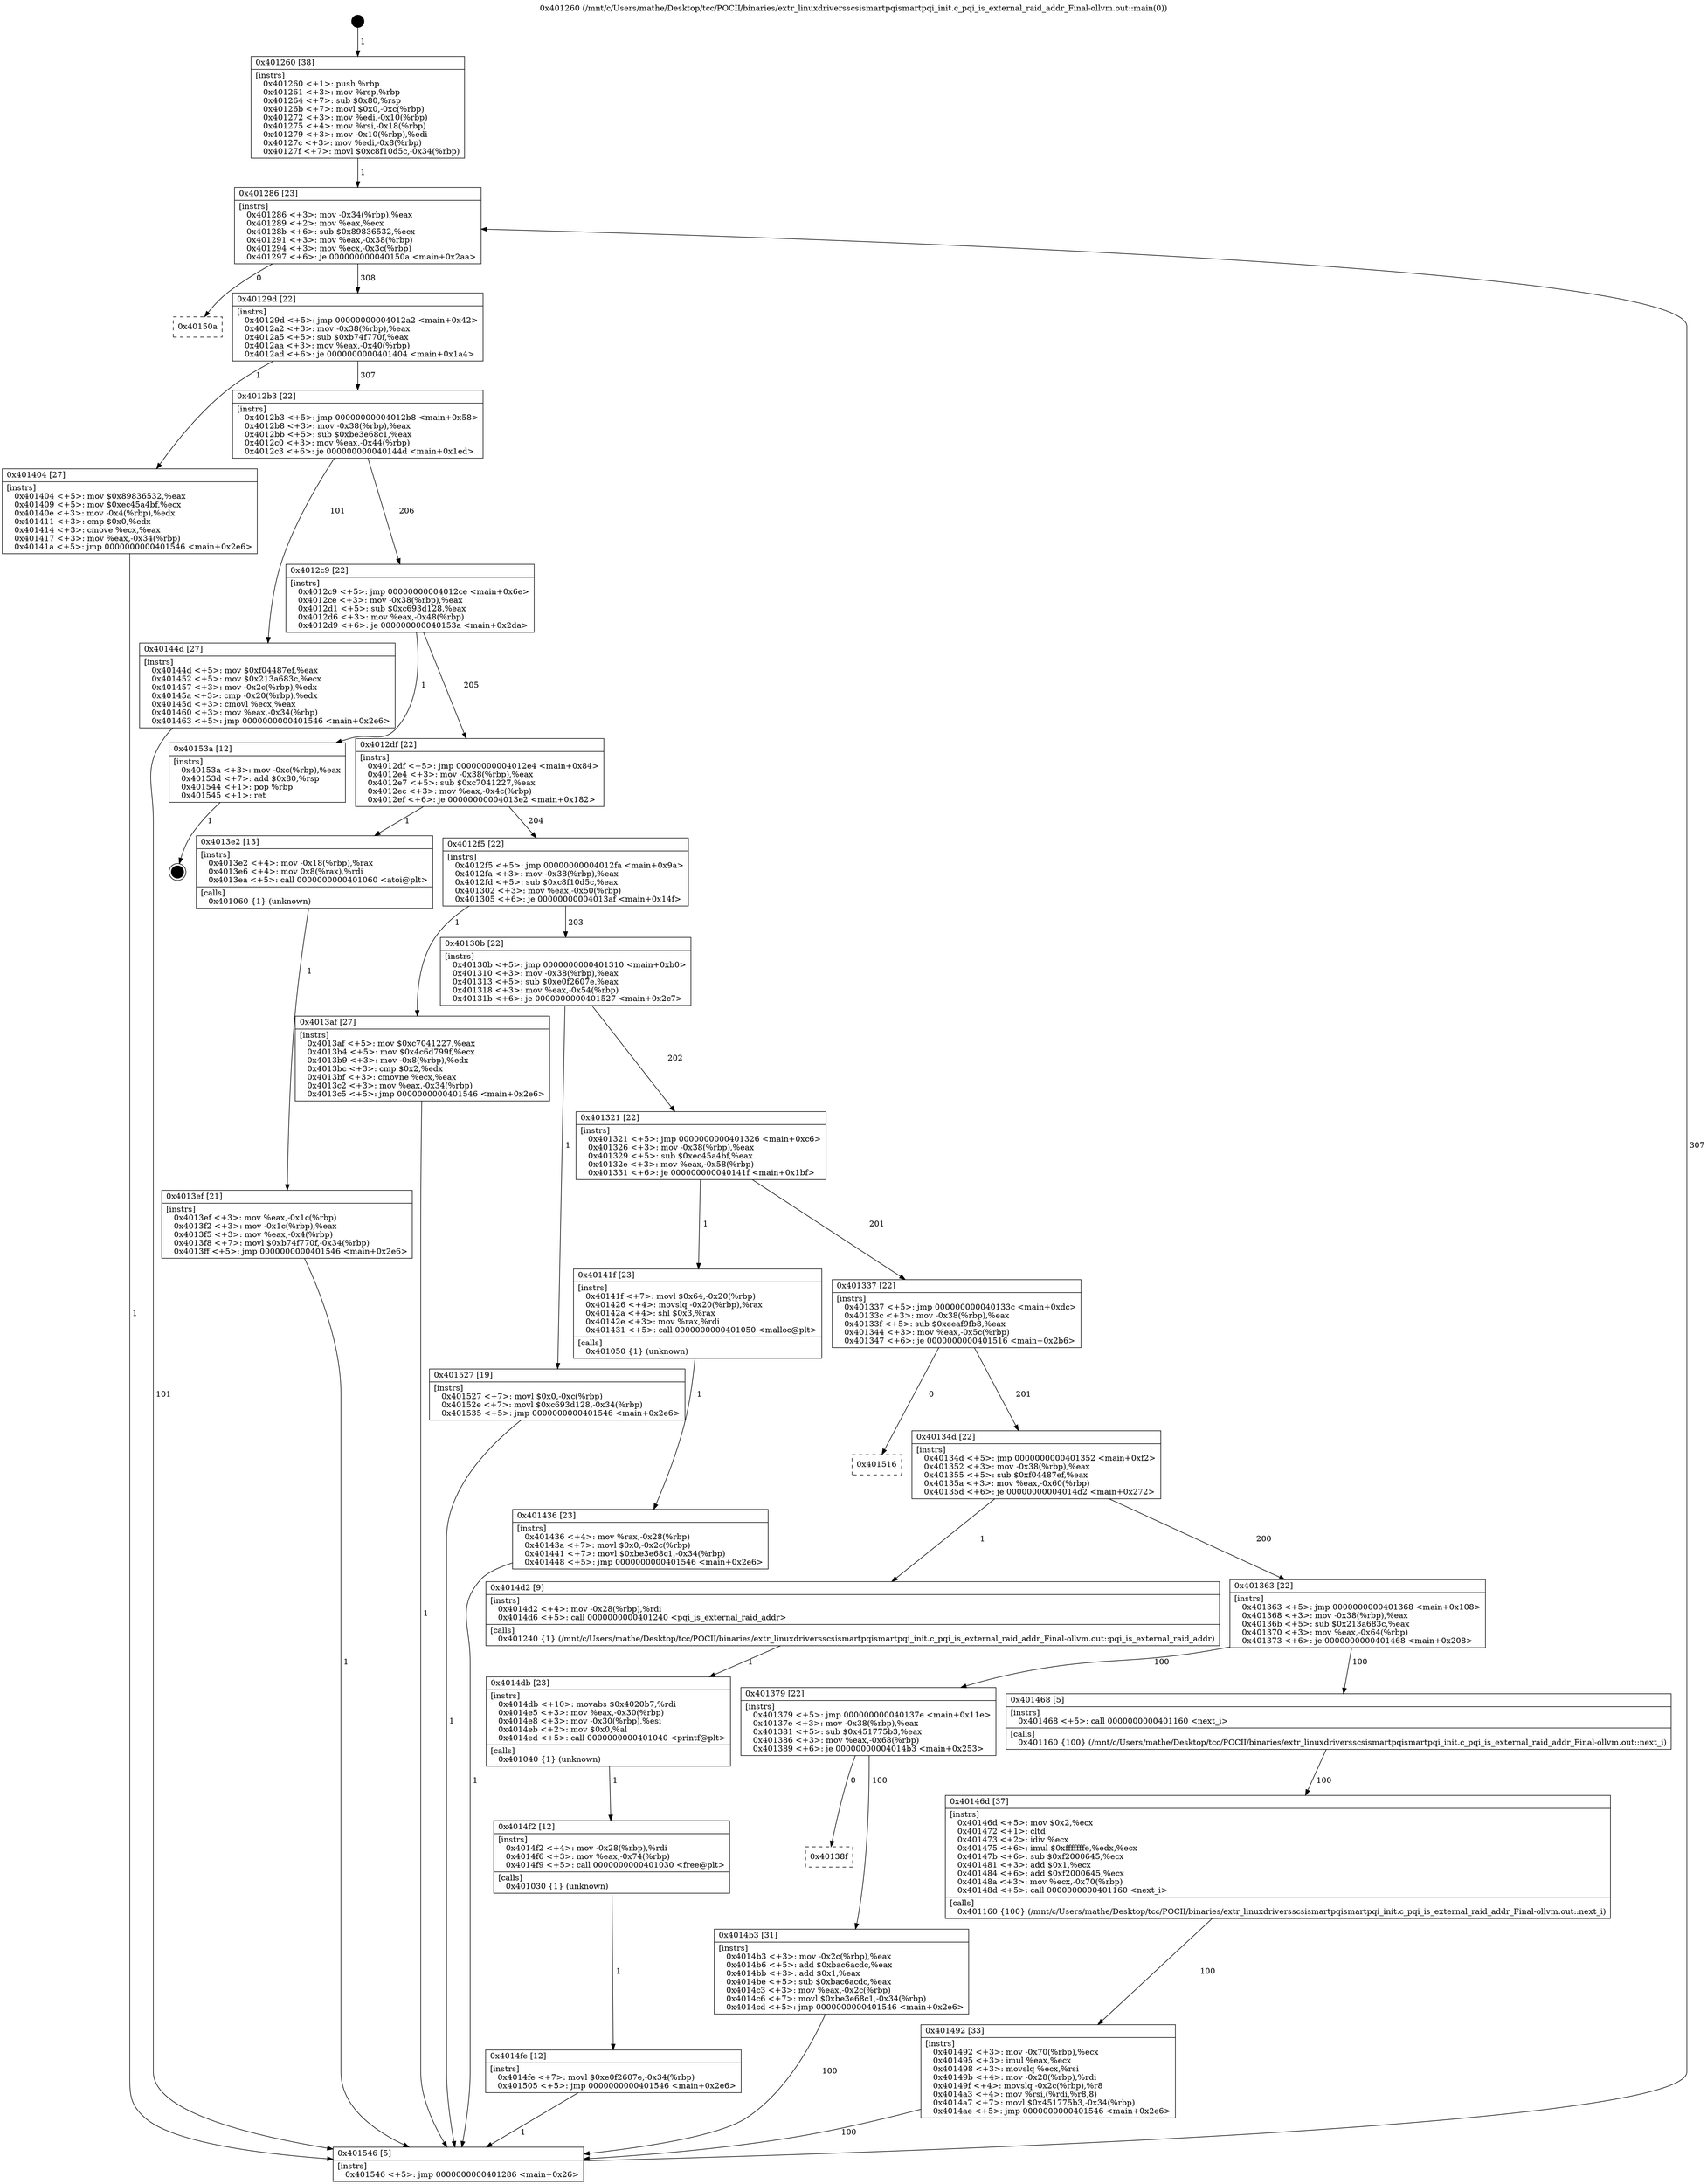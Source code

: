 digraph "0x401260" {
  label = "0x401260 (/mnt/c/Users/mathe/Desktop/tcc/POCII/binaries/extr_linuxdriversscsismartpqismartpqi_init.c_pqi_is_external_raid_addr_Final-ollvm.out::main(0))"
  labelloc = "t"
  node[shape=record]

  Entry [label="",width=0.3,height=0.3,shape=circle,fillcolor=black,style=filled]
  "0x401286" [label="{
     0x401286 [23]\l
     | [instrs]\l
     &nbsp;&nbsp;0x401286 \<+3\>: mov -0x34(%rbp),%eax\l
     &nbsp;&nbsp;0x401289 \<+2\>: mov %eax,%ecx\l
     &nbsp;&nbsp;0x40128b \<+6\>: sub $0x89836532,%ecx\l
     &nbsp;&nbsp;0x401291 \<+3\>: mov %eax,-0x38(%rbp)\l
     &nbsp;&nbsp;0x401294 \<+3\>: mov %ecx,-0x3c(%rbp)\l
     &nbsp;&nbsp;0x401297 \<+6\>: je 000000000040150a \<main+0x2aa\>\l
  }"]
  "0x40150a" [label="{
     0x40150a\l
  }", style=dashed]
  "0x40129d" [label="{
     0x40129d [22]\l
     | [instrs]\l
     &nbsp;&nbsp;0x40129d \<+5\>: jmp 00000000004012a2 \<main+0x42\>\l
     &nbsp;&nbsp;0x4012a2 \<+3\>: mov -0x38(%rbp),%eax\l
     &nbsp;&nbsp;0x4012a5 \<+5\>: sub $0xb74f770f,%eax\l
     &nbsp;&nbsp;0x4012aa \<+3\>: mov %eax,-0x40(%rbp)\l
     &nbsp;&nbsp;0x4012ad \<+6\>: je 0000000000401404 \<main+0x1a4\>\l
  }"]
  Exit [label="",width=0.3,height=0.3,shape=circle,fillcolor=black,style=filled,peripheries=2]
  "0x401404" [label="{
     0x401404 [27]\l
     | [instrs]\l
     &nbsp;&nbsp;0x401404 \<+5\>: mov $0x89836532,%eax\l
     &nbsp;&nbsp;0x401409 \<+5\>: mov $0xec45a4bf,%ecx\l
     &nbsp;&nbsp;0x40140e \<+3\>: mov -0x4(%rbp),%edx\l
     &nbsp;&nbsp;0x401411 \<+3\>: cmp $0x0,%edx\l
     &nbsp;&nbsp;0x401414 \<+3\>: cmove %ecx,%eax\l
     &nbsp;&nbsp;0x401417 \<+3\>: mov %eax,-0x34(%rbp)\l
     &nbsp;&nbsp;0x40141a \<+5\>: jmp 0000000000401546 \<main+0x2e6\>\l
  }"]
  "0x4012b3" [label="{
     0x4012b3 [22]\l
     | [instrs]\l
     &nbsp;&nbsp;0x4012b3 \<+5\>: jmp 00000000004012b8 \<main+0x58\>\l
     &nbsp;&nbsp;0x4012b8 \<+3\>: mov -0x38(%rbp),%eax\l
     &nbsp;&nbsp;0x4012bb \<+5\>: sub $0xbe3e68c1,%eax\l
     &nbsp;&nbsp;0x4012c0 \<+3\>: mov %eax,-0x44(%rbp)\l
     &nbsp;&nbsp;0x4012c3 \<+6\>: je 000000000040144d \<main+0x1ed\>\l
  }"]
  "0x4014fe" [label="{
     0x4014fe [12]\l
     | [instrs]\l
     &nbsp;&nbsp;0x4014fe \<+7\>: movl $0xe0f2607e,-0x34(%rbp)\l
     &nbsp;&nbsp;0x401505 \<+5\>: jmp 0000000000401546 \<main+0x2e6\>\l
  }"]
  "0x40144d" [label="{
     0x40144d [27]\l
     | [instrs]\l
     &nbsp;&nbsp;0x40144d \<+5\>: mov $0xf04487ef,%eax\l
     &nbsp;&nbsp;0x401452 \<+5\>: mov $0x213a683c,%ecx\l
     &nbsp;&nbsp;0x401457 \<+3\>: mov -0x2c(%rbp),%edx\l
     &nbsp;&nbsp;0x40145a \<+3\>: cmp -0x20(%rbp),%edx\l
     &nbsp;&nbsp;0x40145d \<+3\>: cmovl %ecx,%eax\l
     &nbsp;&nbsp;0x401460 \<+3\>: mov %eax,-0x34(%rbp)\l
     &nbsp;&nbsp;0x401463 \<+5\>: jmp 0000000000401546 \<main+0x2e6\>\l
  }"]
  "0x4012c9" [label="{
     0x4012c9 [22]\l
     | [instrs]\l
     &nbsp;&nbsp;0x4012c9 \<+5\>: jmp 00000000004012ce \<main+0x6e\>\l
     &nbsp;&nbsp;0x4012ce \<+3\>: mov -0x38(%rbp),%eax\l
     &nbsp;&nbsp;0x4012d1 \<+5\>: sub $0xc693d128,%eax\l
     &nbsp;&nbsp;0x4012d6 \<+3\>: mov %eax,-0x48(%rbp)\l
     &nbsp;&nbsp;0x4012d9 \<+6\>: je 000000000040153a \<main+0x2da\>\l
  }"]
  "0x4014f2" [label="{
     0x4014f2 [12]\l
     | [instrs]\l
     &nbsp;&nbsp;0x4014f2 \<+4\>: mov -0x28(%rbp),%rdi\l
     &nbsp;&nbsp;0x4014f6 \<+3\>: mov %eax,-0x74(%rbp)\l
     &nbsp;&nbsp;0x4014f9 \<+5\>: call 0000000000401030 \<free@plt\>\l
     | [calls]\l
     &nbsp;&nbsp;0x401030 \{1\} (unknown)\l
  }"]
  "0x40153a" [label="{
     0x40153a [12]\l
     | [instrs]\l
     &nbsp;&nbsp;0x40153a \<+3\>: mov -0xc(%rbp),%eax\l
     &nbsp;&nbsp;0x40153d \<+7\>: add $0x80,%rsp\l
     &nbsp;&nbsp;0x401544 \<+1\>: pop %rbp\l
     &nbsp;&nbsp;0x401545 \<+1\>: ret\l
  }"]
  "0x4012df" [label="{
     0x4012df [22]\l
     | [instrs]\l
     &nbsp;&nbsp;0x4012df \<+5\>: jmp 00000000004012e4 \<main+0x84\>\l
     &nbsp;&nbsp;0x4012e4 \<+3\>: mov -0x38(%rbp),%eax\l
     &nbsp;&nbsp;0x4012e7 \<+5\>: sub $0xc7041227,%eax\l
     &nbsp;&nbsp;0x4012ec \<+3\>: mov %eax,-0x4c(%rbp)\l
     &nbsp;&nbsp;0x4012ef \<+6\>: je 00000000004013e2 \<main+0x182\>\l
  }"]
  "0x4014db" [label="{
     0x4014db [23]\l
     | [instrs]\l
     &nbsp;&nbsp;0x4014db \<+10\>: movabs $0x4020b7,%rdi\l
     &nbsp;&nbsp;0x4014e5 \<+3\>: mov %eax,-0x30(%rbp)\l
     &nbsp;&nbsp;0x4014e8 \<+3\>: mov -0x30(%rbp),%esi\l
     &nbsp;&nbsp;0x4014eb \<+2\>: mov $0x0,%al\l
     &nbsp;&nbsp;0x4014ed \<+5\>: call 0000000000401040 \<printf@plt\>\l
     | [calls]\l
     &nbsp;&nbsp;0x401040 \{1\} (unknown)\l
  }"]
  "0x4013e2" [label="{
     0x4013e2 [13]\l
     | [instrs]\l
     &nbsp;&nbsp;0x4013e2 \<+4\>: mov -0x18(%rbp),%rax\l
     &nbsp;&nbsp;0x4013e6 \<+4\>: mov 0x8(%rax),%rdi\l
     &nbsp;&nbsp;0x4013ea \<+5\>: call 0000000000401060 \<atoi@plt\>\l
     | [calls]\l
     &nbsp;&nbsp;0x401060 \{1\} (unknown)\l
  }"]
  "0x4012f5" [label="{
     0x4012f5 [22]\l
     | [instrs]\l
     &nbsp;&nbsp;0x4012f5 \<+5\>: jmp 00000000004012fa \<main+0x9a\>\l
     &nbsp;&nbsp;0x4012fa \<+3\>: mov -0x38(%rbp),%eax\l
     &nbsp;&nbsp;0x4012fd \<+5\>: sub $0xc8f10d5c,%eax\l
     &nbsp;&nbsp;0x401302 \<+3\>: mov %eax,-0x50(%rbp)\l
     &nbsp;&nbsp;0x401305 \<+6\>: je 00000000004013af \<main+0x14f\>\l
  }"]
  "0x40138f" [label="{
     0x40138f\l
  }", style=dashed]
  "0x4013af" [label="{
     0x4013af [27]\l
     | [instrs]\l
     &nbsp;&nbsp;0x4013af \<+5\>: mov $0xc7041227,%eax\l
     &nbsp;&nbsp;0x4013b4 \<+5\>: mov $0x4c6d799f,%ecx\l
     &nbsp;&nbsp;0x4013b9 \<+3\>: mov -0x8(%rbp),%edx\l
     &nbsp;&nbsp;0x4013bc \<+3\>: cmp $0x2,%edx\l
     &nbsp;&nbsp;0x4013bf \<+3\>: cmovne %ecx,%eax\l
     &nbsp;&nbsp;0x4013c2 \<+3\>: mov %eax,-0x34(%rbp)\l
     &nbsp;&nbsp;0x4013c5 \<+5\>: jmp 0000000000401546 \<main+0x2e6\>\l
  }"]
  "0x40130b" [label="{
     0x40130b [22]\l
     | [instrs]\l
     &nbsp;&nbsp;0x40130b \<+5\>: jmp 0000000000401310 \<main+0xb0\>\l
     &nbsp;&nbsp;0x401310 \<+3\>: mov -0x38(%rbp),%eax\l
     &nbsp;&nbsp;0x401313 \<+5\>: sub $0xe0f2607e,%eax\l
     &nbsp;&nbsp;0x401318 \<+3\>: mov %eax,-0x54(%rbp)\l
     &nbsp;&nbsp;0x40131b \<+6\>: je 0000000000401527 \<main+0x2c7\>\l
  }"]
  "0x401546" [label="{
     0x401546 [5]\l
     | [instrs]\l
     &nbsp;&nbsp;0x401546 \<+5\>: jmp 0000000000401286 \<main+0x26\>\l
  }"]
  "0x401260" [label="{
     0x401260 [38]\l
     | [instrs]\l
     &nbsp;&nbsp;0x401260 \<+1\>: push %rbp\l
     &nbsp;&nbsp;0x401261 \<+3\>: mov %rsp,%rbp\l
     &nbsp;&nbsp;0x401264 \<+7\>: sub $0x80,%rsp\l
     &nbsp;&nbsp;0x40126b \<+7\>: movl $0x0,-0xc(%rbp)\l
     &nbsp;&nbsp;0x401272 \<+3\>: mov %edi,-0x10(%rbp)\l
     &nbsp;&nbsp;0x401275 \<+4\>: mov %rsi,-0x18(%rbp)\l
     &nbsp;&nbsp;0x401279 \<+3\>: mov -0x10(%rbp),%edi\l
     &nbsp;&nbsp;0x40127c \<+3\>: mov %edi,-0x8(%rbp)\l
     &nbsp;&nbsp;0x40127f \<+7\>: movl $0xc8f10d5c,-0x34(%rbp)\l
  }"]
  "0x4013ef" [label="{
     0x4013ef [21]\l
     | [instrs]\l
     &nbsp;&nbsp;0x4013ef \<+3\>: mov %eax,-0x1c(%rbp)\l
     &nbsp;&nbsp;0x4013f2 \<+3\>: mov -0x1c(%rbp),%eax\l
     &nbsp;&nbsp;0x4013f5 \<+3\>: mov %eax,-0x4(%rbp)\l
     &nbsp;&nbsp;0x4013f8 \<+7\>: movl $0xb74f770f,-0x34(%rbp)\l
     &nbsp;&nbsp;0x4013ff \<+5\>: jmp 0000000000401546 \<main+0x2e6\>\l
  }"]
  "0x4014b3" [label="{
     0x4014b3 [31]\l
     | [instrs]\l
     &nbsp;&nbsp;0x4014b3 \<+3\>: mov -0x2c(%rbp),%eax\l
     &nbsp;&nbsp;0x4014b6 \<+5\>: add $0xbac6acdc,%eax\l
     &nbsp;&nbsp;0x4014bb \<+3\>: add $0x1,%eax\l
     &nbsp;&nbsp;0x4014be \<+5\>: sub $0xbac6acdc,%eax\l
     &nbsp;&nbsp;0x4014c3 \<+3\>: mov %eax,-0x2c(%rbp)\l
     &nbsp;&nbsp;0x4014c6 \<+7\>: movl $0xbe3e68c1,-0x34(%rbp)\l
     &nbsp;&nbsp;0x4014cd \<+5\>: jmp 0000000000401546 \<main+0x2e6\>\l
  }"]
  "0x401527" [label="{
     0x401527 [19]\l
     | [instrs]\l
     &nbsp;&nbsp;0x401527 \<+7\>: movl $0x0,-0xc(%rbp)\l
     &nbsp;&nbsp;0x40152e \<+7\>: movl $0xc693d128,-0x34(%rbp)\l
     &nbsp;&nbsp;0x401535 \<+5\>: jmp 0000000000401546 \<main+0x2e6\>\l
  }"]
  "0x401321" [label="{
     0x401321 [22]\l
     | [instrs]\l
     &nbsp;&nbsp;0x401321 \<+5\>: jmp 0000000000401326 \<main+0xc6\>\l
     &nbsp;&nbsp;0x401326 \<+3\>: mov -0x38(%rbp),%eax\l
     &nbsp;&nbsp;0x401329 \<+5\>: sub $0xec45a4bf,%eax\l
     &nbsp;&nbsp;0x40132e \<+3\>: mov %eax,-0x58(%rbp)\l
     &nbsp;&nbsp;0x401331 \<+6\>: je 000000000040141f \<main+0x1bf\>\l
  }"]
  "0x401492" [label="{
     0x401492 [33]\l
     | [instrs]\l
     &nbsp;&nbsp;0x401492 \<+3\>: mov -0x70(%rbp),%ecx\l
     &nbsp;&nbsp;0x401495 \<+3\>: imul %eax,%ecx\l
     &nbsp;&nbsp;0x401498 \<+3\>: movslq %ecx,%rsi\l
     &nbsp;&nbsp;0x40149b \<+4\>: mov -0x28(%rbp),%rdi\l
     &nbsp;&nbsp;0x40149f \<+4\>: movslq -0x2c(%rbp),%r8\l
     &nbsp;&nbsp;0x4014a3 \<+4\>: mov %rsi,(%rdi,%r8,8)\l
     &nbsp;&nbsp;0x4014a7 \<+7\>: movl $0x451775b3,-0x34(%rbp)\l
     &nbsp;&nbsp;0x4014ae \<+5\>: jmp 0000000000401546 \<main+0x2e6\>\l
  }"]
  "0x40141f" [label="{
     0x40141f [23]\l
     | [instrs]\l
     &nbsp;&nbsp;0x40141f \<+7\>: movl $0x64,-0x20(%rbp)\l
     &nbsp;&nbsp;0x401426 \<+4\>: movslq -0x20(%rbp),%rax\l
     &nbsp;&nbsp;0x40142a \<+4\>: shl $0x3,%rax\l
     &nbsp;&nbsp;0x40142e \<+3\>: mov %rax,%rdi\l
     &nbsp;&nbsp;0x401431 \<+5\>: call 0000000000401050 \<malloc@plt\>\l
     | [calls]\l
     &nbsp;&nbsp;0x401050 \{1\} (unknown)\l
  }"]
  "0x401337" [label="{
     0x401337 [22]\l
     | [instrs]\l
     &nbsp;&nbsp;0x401337 \<+5\>: jmp 000000000040133c \<main+0xdc\>\l
     &nbsp;&nbsp;0x40133c \<+3\>: mov -0x38(%rbp),%eax\l
     &nbsp;&nbsp;0x40133f \<+5\>: sub $0xeeaf9fb8,%eax\l
     &nbsp;&nbsp;0x401344 \<+3\>: mov %eax,-0x5c(%rbp)\l
     &nbsp;&nbsp;0x401347 \<+6\>: je 0000000000401516 \<main+0x2b6\>\l
  }"]
  "0x401436" [label="{
     0x401436 [23]\l
     | [instrs]\l
     &nbsp;&nbsp;0x401436 \<+4\>: mov %rax,-0x28(%rbp)\l
     &nbsp;&nbsp;0x40143a \<+7\>: movl $0x0,-0x2c(%rbp)\l
     &nbsp;&nbsp;0x401441 \<+7\>: movl $0xbe3e68c1,-0x34(%rbp)\l
     &nbsp;&nbsp;0x401448 \<+5\>: jmp 0000000000401546 \<main+0x2e6\>\l
  }"]
  "0x40146d" [label="{
     0x40146d [37]\l
     | [instrs]\l
     &nbsp;&nbsp;0x40146d \<+5\>: mov $0x2,%ecx\l
     &nbsp;&nbsp;0x401472 \<+1\>: cltd\l
     &nbsp;&nbsp;0x401473 \<+2\>: idiv %ecx\l
     &nbsp;&nbsp;0x401475 \<+6\>: imul $0xfffffffe,%edx,%ecx\l
     &nbsp;&nbsp;0x40147b \<+6\>: sub $0xf2000645,%ecx\l
     &nbsp;&nbsp;0x401481 \<+3\>: add $0x1,%ecx\l
     &nbsp;&nbsp;0x401484 \<+6\>: add $0xf2000645,%ecx\l
     &nbsp;&nbsp;0x40148a \<+3\>: mov %ecx,-0x70(%rbp)\l
     &nbsp;&nbsp;0x40148d \<+5\>: call 0000000000401160 \<next_i\>\l
     | [calls]\l
     &nbsp;&nbsp;0x401160 \{100\} (/mnt/c/Users/mathe/Desktop/tcc/POCII/binaries/extr_linuxdriversscsismartpqismartpqi_init.c_pqi_is_external_raid_addr_Final-ollvm.out::next_i)\l
  }"]
  "0x401516" [label="{
     0x401516\l
  }", style=dashed]
  "0x40134d" [label="{
     0x40134d [22]\l
     | [instrs]\l
     &nbsp;&nbsp;0x40134d \<+5\>: jmp 0000000000401352 \<main+0xf2\>\l
     &nbsp;&nbsp;0x401352 \<+3\>: mov -0x38(%rbp),%eax\l
     &nbsp;&nbsp;0x401355 \<+5\>: sub $0xf04487ef,%eax\l
     &nbsp;&nbsp;0x40135a \<+3\>: mov %eax,-0x60(%rbp)\l
     &nbsp;&nbsp;0x40135d \<+6\>: je 00000000004014d2 \<main+0x272\>\l
  }"]
  "0x401379" [label="{
     0x401379 [22]\l
     | [instrs]\l
     &nbsp;&nbsp;0x401379 \<+5\>: jmp 000000000040137e \<main+0x11e\>\l
     &nbsp;&nbsp;0x40137e \<+3\>: mov -0x38(%rbp),%eax\l
     &nbsp;&nbsp;0x401381 \<+5\>: sub $0x451775b3,%eax\l
     &nbsp;&nbsp;0x401386 \<+3\>: mov %eax,-0x68(%rbp)\l
     &nbsp;&nbsp;0x401389 \<+6\>: je 00000000004014b3 \<main+0x253\>\l
  }"]
  "0x4014d2" [label="{
     0x4014d2 [9]\l
     | [instrs]\l
     &nbsp;&nbsp;0x4014d2 \<+4\>: mov -0x28(%rbp),%rdi\l
     &nbsp;&nbsp;0x4014d6 \<+5\>: call 0000000000401240 \<pqi_is_external_raid_addr\>\l
     | [calls]\l
     &nbsp;&nbsp;0x401240 \{1\} (/mnt/c/Users/mathe/Desktop/tcc/POCII/binaries/extr_linuxdriversscsismartpqismartpqi_init.c_pqi_is_external_raid_addr_Final-ollvm.out::pqi_is_external_raid_addr)\l
  }"]
  "0x401363" [label="{
     0x401363 [22]\l
     | [instrs]\l
     &nbsp;&nbsp;0x401363 \<+5\>: jmp 0000000000401368 \<main+0x108\>\l
     &nbsp;&nbsp;0x401368 \<+3\>: mov -0x38(%rbp),%eax\l
     &nbsp;&nbsp;0x40136b \<+5\>: sub $0x213a683c,%eax\l
     &nbsp;&nbsp;0x401370 \<+3\>: mov %eax,-0x64(%rbp)\l
     &nbsp;&nbsp;0x401373 \<+6\>: je 0000000000401468 \<main+0x208\>\l
  }"]
  "0x401468" [label="{
     0x401468 [5]\l
     | [instrs]\l
     &nbsp;&nbsp;0x401468 \<+5\>: call 0000000000401160 \<next_i\>\l
     | [calls]\l
     &nbsp;&nbsp;0x401160 \{100\} (/mnt/c/Users/mathe/Desktop/tcc/POCII/binaries/extr_linuxdriversscsismartpqismartpqi_init.c_pqi_is_external_raid_addr_Final-ollvm.out::next_i)\l
  }"]
  Entry -> "0x401260" [label=" 1"]
  "0x401286" -> "0x40150a" [label=" 0"]
  "0x401286" -> "0x40129d" [label=" 308"]
  "0x40153a" -> Exit [label=" 1"]
  "0x40129d" -> "0x401404" [label=" 1"]
  "0x40129d" -> "0x4012b3" [label=" 307"]
  "0x401527" -> "0x401546" [label=" 1"]
  "0x4012b3" -> "0x40144d" [label=" 101"]
  "0x4012b3" -> "0x4012c9" [label=" 206"]
  "0x4014fe" -> "0x401546" [label=" 1"]
  "0x4012c9" -> "0x40153a" [label=" 1"]
  "0x4012c9" -> "0x4012df" [label=" 205"]
  "0x4014f2" -> "0x4014fe" [label=" 1"]
  "0x4012df" -> "0x4013e2" [label=" 1"]
  "0x4012df" -> "0x4012f5" [label=" 204"]
  "0x4014db" -> "0x4014f2" [label=" 1"]
  "0x4012f5" -> "0x4013af" [label=" 1"]
  "0x4012f5" -> "0x40130b" [label=" 203"]
  "0x4013af" -> "0x401546" [label=" 1"]
  "0x401260" -> "0x401286" [label=" 1"]
  "0x401546" -> "0x401286" [label=" 307"]
  "0x4013e2" -> "0x4013ef" [label=" 1"]
  "0x4013ef" -> "0x401546" [label=" 1"]
  "0x401404" -> "0x401546" [label=" 1"]
  "0x4014d2" -> "0x4014db" [label=" 1"]
  "0x40130b" -> "0x401527" [label=" 1"]
  "0x40130b" -> "0x401321" [label=" 202"]
  "0x4014b3" -> "0x401546" [label=" 100"]
  "0x401321" -> "0x40141f" [label=" 1"]
  "0x401321" -> "0x401337" [label=" 201"]
  "0x40141f" -> "0x401436" [label=" 1"]
  "0x401436" -> "0x401546" [label=" 1"]
  "0x40144d" -> "0x401546" [label=" 101"]
  "0x401379" -> "0x4014b3" [label=" 100"]
  "0x401337" -> "0x401516" [label=" 0"]
  "0x401337" -> "0x40134d" [label=" 201"]
  "0x401379" -> "0x40138f" [label=" 0"]
  "0x40134d" -> "0x4014d2" [label=" 1"]
  "0x40134d" -> "0x401363" [label=" 200"]
  "0x401492" -> "0x401546" [label=" 100"]
  "0x401363" -> "0x401468" [label=" 100"]
  "0x401363" -> "0x401379" [label=" 100"]
  "0x401468" -> "0x40146d" [label=" 100"]
  "0x40146d" -> "0x401492" [label=" 100"]
}
